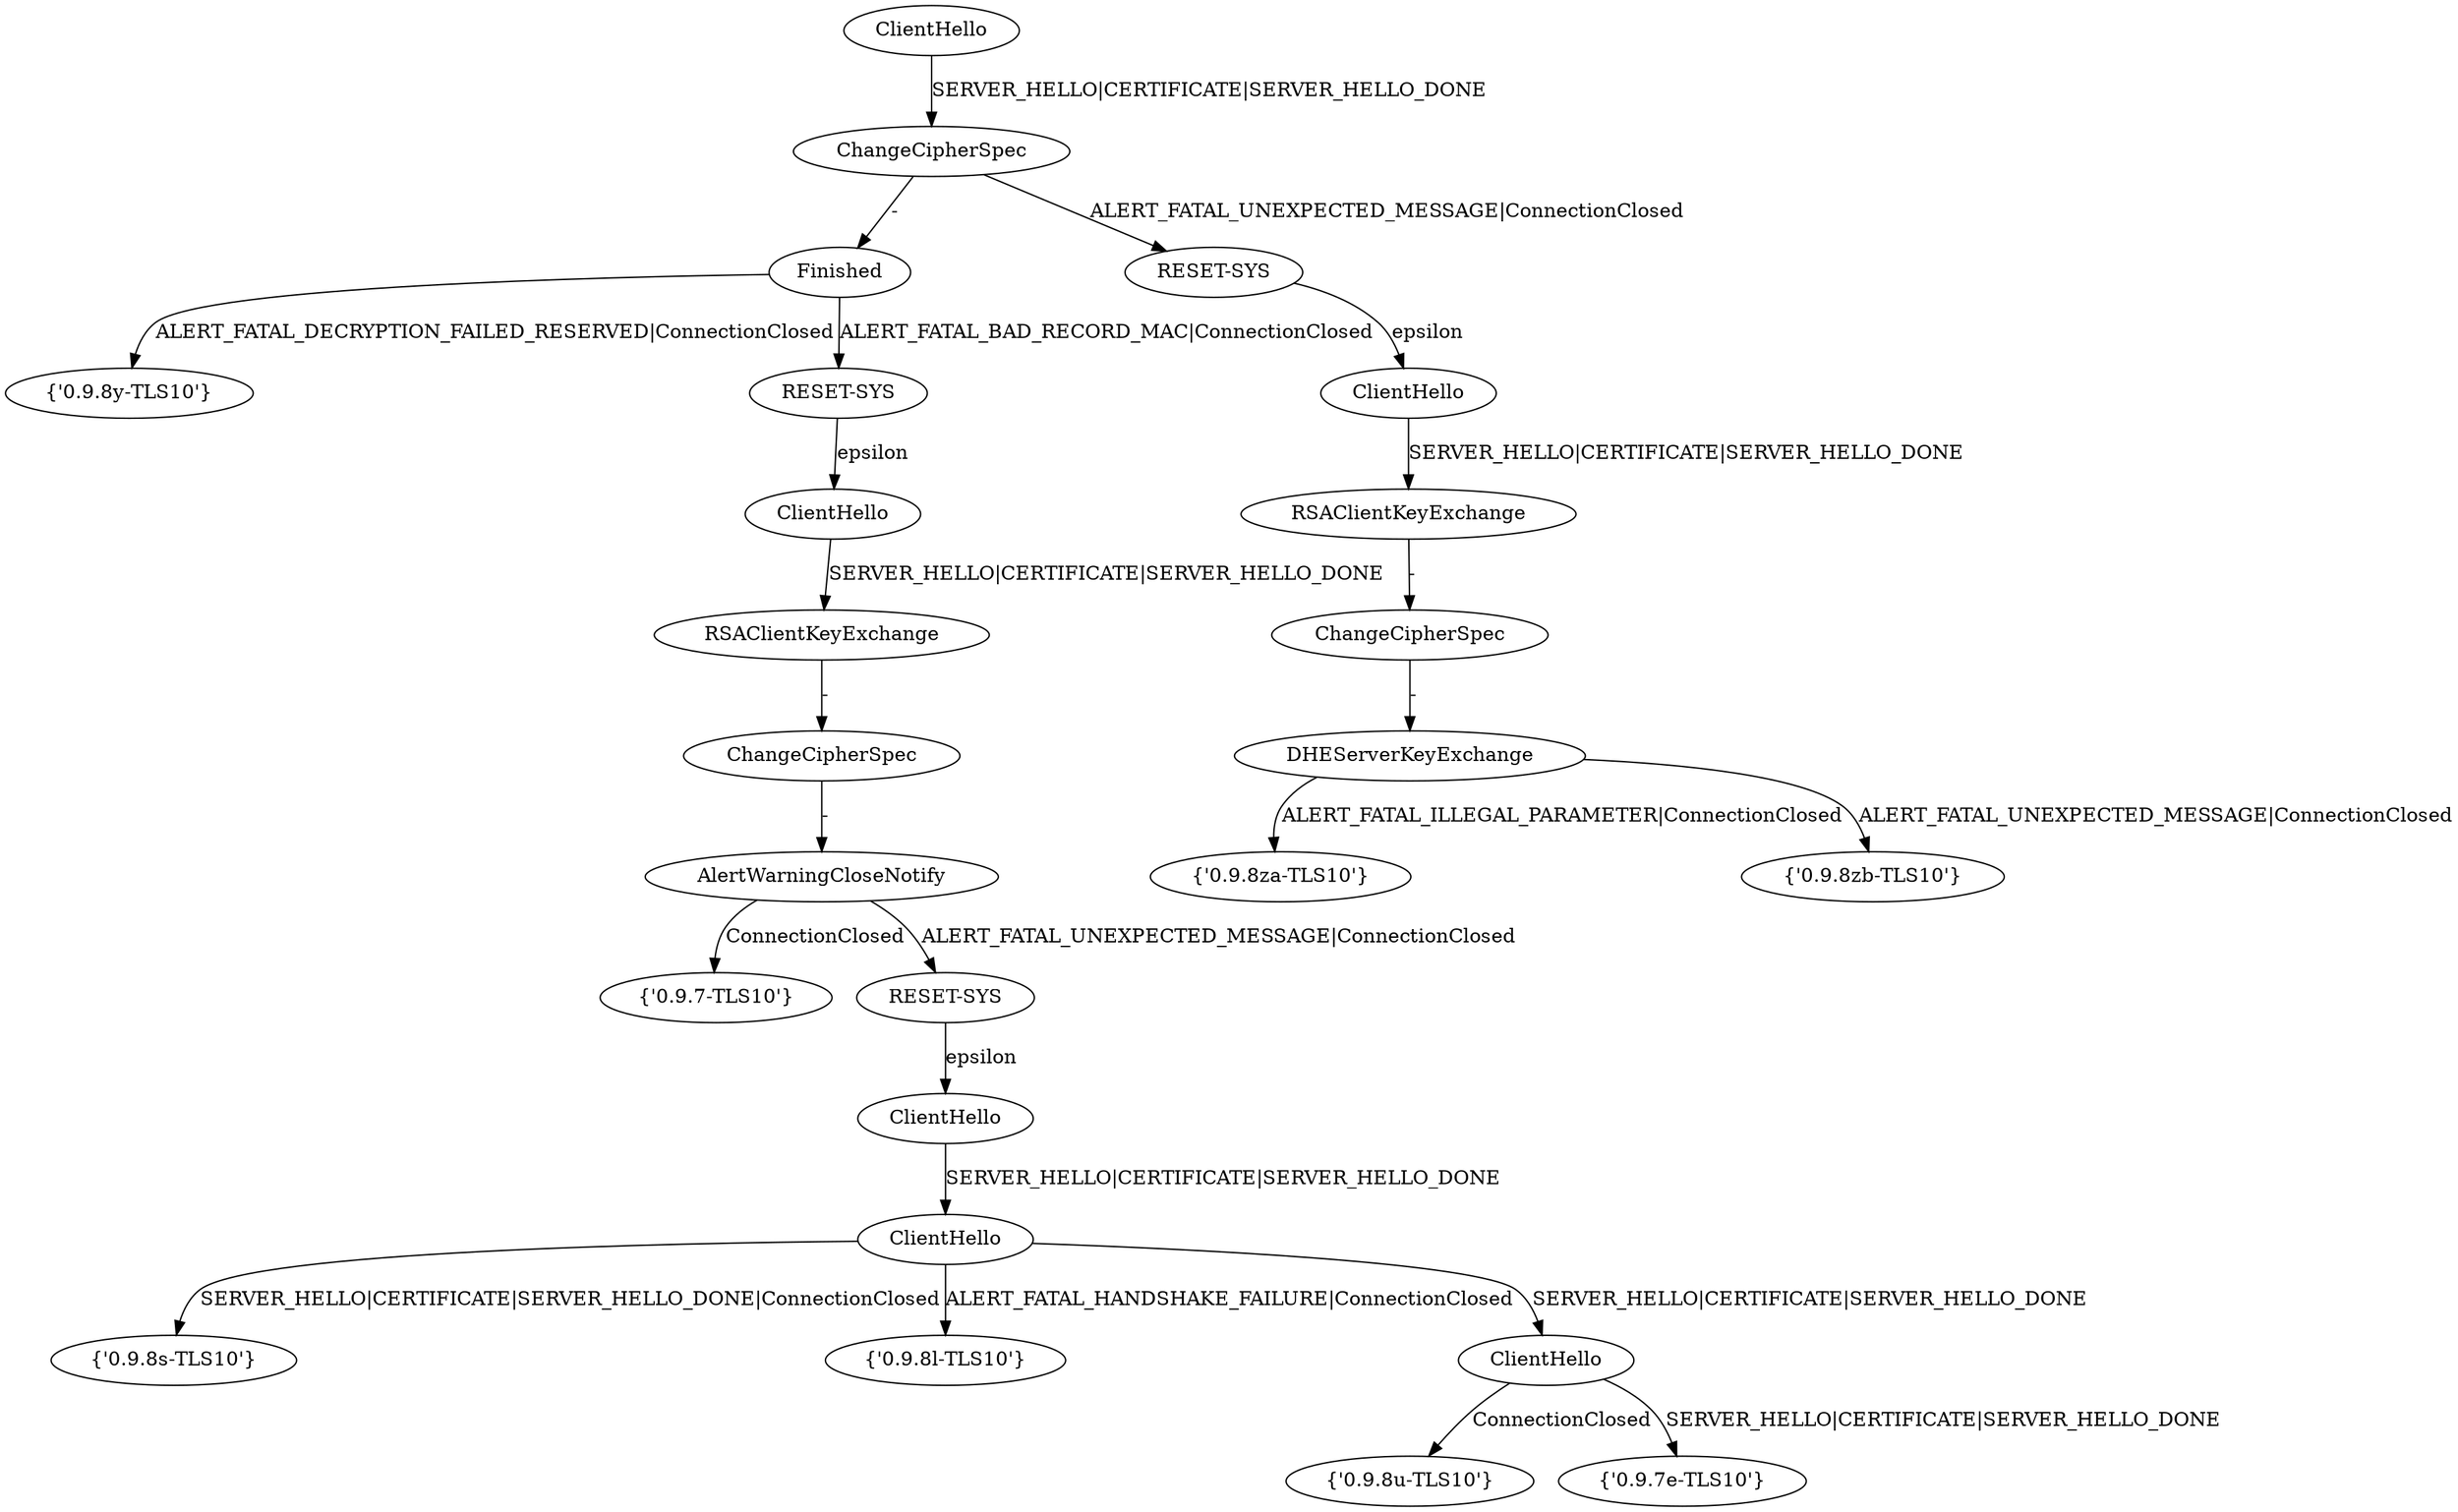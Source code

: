 digraph "" {
	node [label="\N"];
	a0	[label=ClientHello];
	a1	[label=ChangeCipherSpec];
	a0 -> a1	[key=0,
		label="SERVER_HELLO|CERTIFICATE|SERVER_HELLO_DONE"];
	a4	[label=Finished];
	a1 -> a4	[key=0,
		label="-"];
	a59	[label="RESET-SYS"];
	a1 -> a59	[key=0,
		label="ALERT_FATAL_UNEXPECTED_MESSAGE|ConnectionClosed"];
	a5	[label="{'0.9.8y-TLS10'}"];
	a4 -> a5	[key=0,
		label="ALERT_FATAL_DECRYPTION_FAILED_RESERVED|ConnectionClosed"];
	a73	[label="RESET-SYS"];
	a4 -> a73	[key=0,
		label="ALERT_FATAL_BAD_RECORD_MAC|ConnectionClosed"];
	a60	[label=ClientHello];
	a59 -> a60	[key=0,
		label=epsilon];
	a61	[label=RSAClientKeyExchange];
	a60 -> a61	[key=0,
		label="SERVER_HELLO|CERTIFICATE|SERVER_HELLO_DONE"];
	a65	[label=ChangeCipherSpec];
	a61 -> a65	[key=0,
		label="-"];
	a111	[label=DHEServerKeyExchange];
	a65 -> a111	[key=0,
		label="-"];
	a74	[label=ClientHello];
	a73 -> a74	[key=0,
		label=epsilon];
	a75	[label=RSAClientKeyExchange];
	a74 -> a75	[key=0,
		label="SERVER_HELLO|CERTIFICATE|SERVER_HELLO_DONE"];
	a164	[label=ChangeCipherSpec];
	a75 -> a164	[key=0,
		label="-"];
	a112	[label="{'0.9.8za-TLS10'}"];
	a111 -> a112	[key=0,
		label="ALERT_FATAL_ILLEGAL_PARAMETER|ConnectionClosed"];
	a113	[label="{'0.9.8zb-TLS10'}"];
	a111 -> a113	[key=0,
		label="ALERT_FATAL_UNEXPECTED_MESSAGE|ConnectionClosed"];
	a165	[label=AlertWarningCloseNotify];
	a164 -> a165	[key=0,
		label="-"];
	a166	[label="{'0.9.7-TLS10'}"];
	a165 -> a166	[key=0,
		label=ConnectionClosed];
	a333	[label="RESET-SYS"];
	a165 -> a333	[key=0,
		label="ALERT_FATAL_UNEXPECTED_MESSAGE|ConnectionClosed"];
	a334	[label=ClientHello];
	a333 -> a334	[key=0,
		label=epsilon];
	a335	[label=ClientHello];
	a334 -> a335	[key=0,
		label="SERVER_HELLO|CERTIFICATE|SERVER_HELLO_DONE"];
	a336	[label="{'0.9.8s-TLS10'}"];
	a335 -> a336	[key=0,
		label="SERVER_HELLO|CERTIFICATE|SERVER_HELLO_DONE|ConnectionClosed"];
	a337	[label="{'0.9.8l-TLS10'}"];
	a335 -> a337	[key=0,
		label="ALERT_FATAL_HANDSHAKE_FAILURE|ConnectionClosed"];
	a374	[label=ClientHello];
	a335 -> a374	[key=0,
		label="SERVER_HELLO|CERTIFICATE|SERVER_HELLO_DONE"];
	a375	[label="{'0.9.8u-TLS10'}"];
	a374 -> a375	[key=0,
		label=ConnectionClosed];
	a376	[label="{'0.9.7e-TLS10'}"];
	a374 -> a376	[key=0,
		label="SERVER_HELLO|CERTIFICATE|SERVER_HELLO_DONE"];
}
